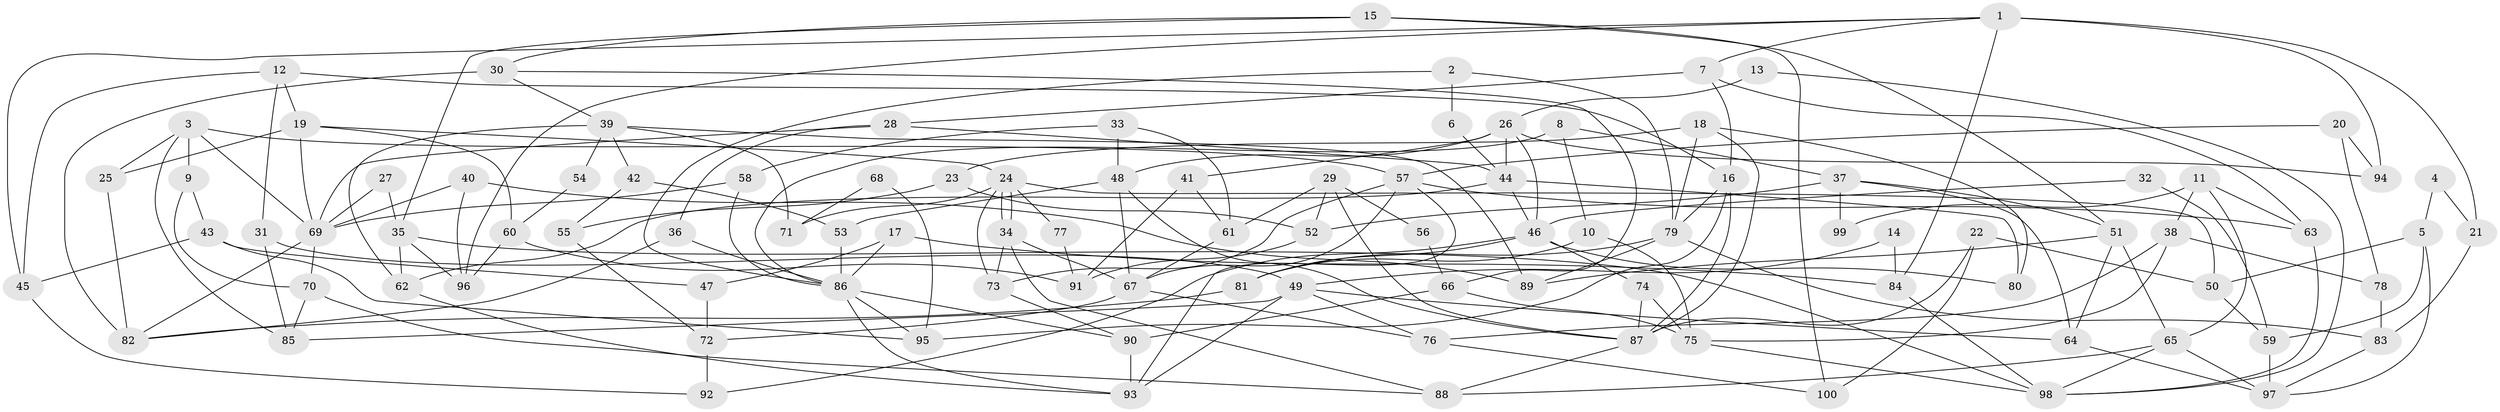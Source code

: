 // Generated by graph-tools (version 1.1) at 2025/38/02/21/25 10:38:59]
// undirected, 100 vertices, 200 edges
graph export_dot {
graph [start="1"]
  node [color=gray90,style=filled];
  1;
  2;
  3;
  4;
  5;
  6;
  7;
  8;
  9;
  10;
  11;
  12;
  13;
  14;
  15;
  16;
  17;
  18;
  19;
  20;
  21;
  22;
  23;
  24;
  25;
  26;
  27;
  28;
  29;
  30;
  31;
  32;
  33;
  34;
  35;
  36;
  37;
  38;
  39;
  40;
  41;
  42;
  43;
  44;
  45;
  46;
  47;
  48;
  49;
  50;
  51;
  52;
  53;
  54;
  55;
  56;
  57;
  58;
  59;
  60;
  61;
  62;
  63;
  64;
  65;
  66;
  67;
  68;
  69;
  70;
  71;
  72;
  73;
  74;
  75;
  76;
  77;
  78;
  79;
  80;
  81;
  82;
  83;
  84;
  85;
  86;
  87;
  88;
  89;
  90;
  91;
  92;
  93;
  94;
  95;
  96;
  97;
  98;
  99;
  100;
  1 -- 45;
  1 -- 84;
  1 -- 7;
  1 -- 21;
  1 -- 94;
  1 -- 96;
  2 -- 86;
  2 -- 79;
  2 -- 6;
  3 -- 57;
  3 -- 69;
  3 -- 9;
  3 -- 25;
  3 -- 85;
  4 -- 21;
  4 -- 5;
  5 -- 97;
  5 -- 50;
  5 -- 59;
  6 -- 44;
  7 -- 28;
  7 -- 16;
  7 -- 63;
  8 -- 86;
  8 -- 37;
  8 -- 10;
  9 -- 70;
  9 -- 43;
  10 -- 75;
  10 -- 81;
  11 -- 65;
  11 -- 38;
  11 -- 63;
  11 -- 99;
  12 -- 19;
  12 -- 16;
  12 -- 31;
  12 -- 45;
  13 -- 98;
  13 -- 26;
  14 -- 84;
  14 -- 49;
  15 -- 51;
  15 -- 35;
  15 -- 30;
  15 -- 100;
  16 -- 87;
  16 -- 79;
  16 -- 95;
  17 -- 86;
  17 -- 47;
  17 -- 84;
  18 -- 80;
  18 -- 79;
  18 -- 23;
  18 -- 87;
  19 -- 69;
  19 -- 25;
  19 -- 24;
  19 -- 60;
  20 -- 94;
  20 -- 57;
  20 -- 78;
  21 -- 83;
  22 -- 50;
  22 -- 87;
  22 -- 100;
  23 -- 55;
  23 -- 52;
  24 -- 34;
  24 -- 34;
  24 -- 50;
  24 -- 71;
  24 -- 73;
  24 -- 77;
  25 -- 82;
  26 -- 48;
  26 -- 44;
  26 -- 41;
  26 -- 46;
  26 -- 94;
  27 -- 35;
  27 -- 69;
  28 -- 44;
  28 -- 69;
  28 -- 36;
  29 -- 87;
  29 -- 52;
  29 -- 56;
  29 -- 61;
  30 -- 82;
  30 -- 39;
  30 -- 66;
  31 -- 85;
  31 -- 49;
  32 -- 46;
  32 -- 59;
  33 -- 61;
  33 -- 48;
  33 -- 58;
  34 -- 73;
  34 -- 67;
  34 -- 88;
  35 -- 98;
  35 -- 96;
  35 -- 62;
  36 -- 86;
  36 -- 82;
  37 -- 51;
  37 -- 52;
  37 -- 64;
  37 -- 99;
  38 -- 75;
  38 -- 76;
  38 -- 78;
  39 -- 89;
  39 -- 42;
  39 -- 54;
  39 -- 62;
  39 -- 71;
  40 -- 89;
  40 -- 69;
  40 -- 96;
  41 -- 61;
  41 -- 91;
  42 -- 53;
  42 -- 55;
  43 -- 95;
  43 -- 45;
  43 -- 47;
  44 -- 62;
  44 -- 46;
  44 -- 80;
  45 -- 92;
  46 -- 81;
  46 -- 74;
  46 -- 80;
  46 -- 92;
  47 -- 72;
  48 -- 87;
  48 -- 67;
  48 -- 53;
  49 -- 93;
  49 -- 64;
  49 -- 76;
  49 -- 85;
  50 -- 59;
  51 -- 65;
  51 -- 64;
  51 -- 89;
  52 -- 91;
  53 -- 86;
  54 -- 60;
  55 -- 72;
  56 -- 66;
  57 -- 63;
  57 -- 67;
  57 -- 73;
  57 -- 93;
  58 -- 86;
  58 -- 69;
  59 -- 97;
  60 -- 96;
  60 -- 91;
  61 -- 67;
  62 -- 93;
  63 -- 98;
  64 -- 97;
  65 -- 98;
  65 -- 88;
  65 -- 97;
  66 -- 90;
  66 -- 75;
  67 -- 76;
  67 -- 72;
  68 -- 71;
  68 -- 95;
  69 -- 82;
  69 -- 70;
  70 -- 85;
  70 -- 88;
  72 -- 92;
  73 -- 90;
  74 -- 87;
  74 -- 75;
  75 -- 98;
  76 -- 100;
  77 -- 91;
  78 -- 83;
  79 -- 83;
  79 -- 81;
  79 -- 89;
  81 -- 82;
  83 -- 97;
  84 -- 98;
  86 -- 90;
  86 -- 93;
  86 -- 95;
  87 -- 88;
  90 -- 93;
}
